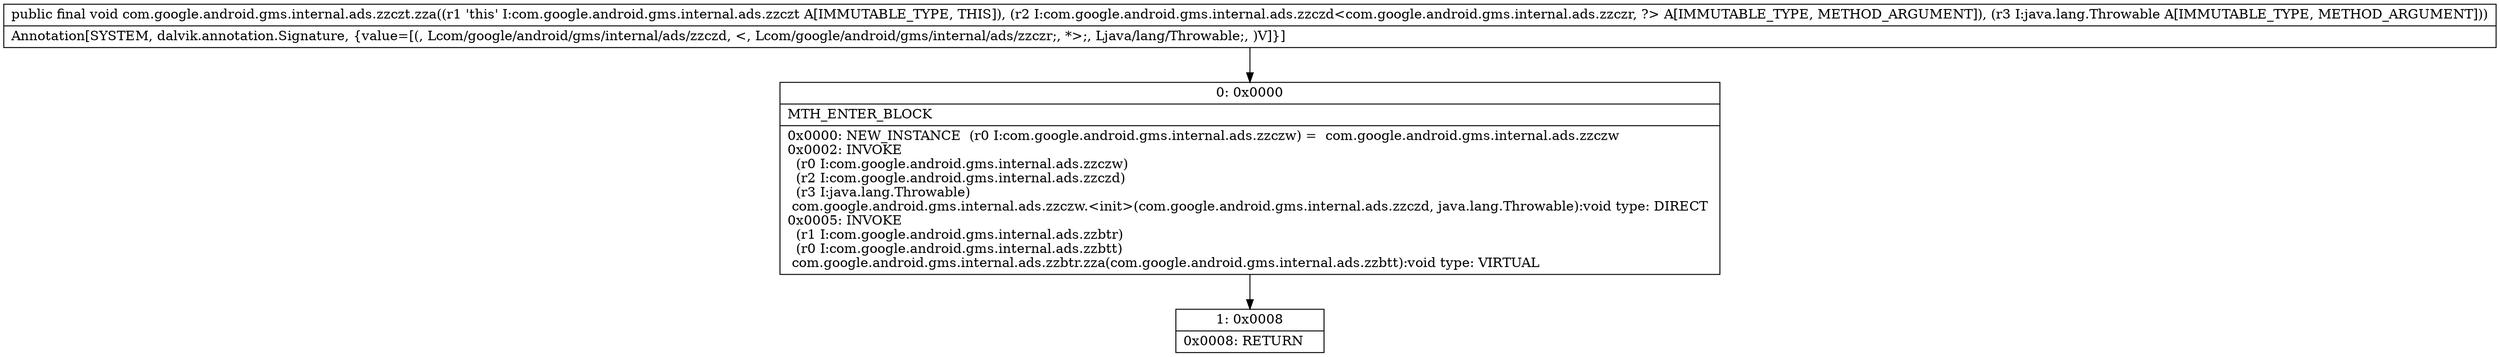 digraph "CFG forcom.google.android.gms.internal.ads.zzczt.zza(Lcom\/google\/android\/gms\/internal\/ads\/zzczd;Ljava\/lang\/Throwable;)V" {
Node_0 [shape=record,label="{0\:\ 0x0000|MTH_ENTER_BLOCK\l|0x0000: NEW_INSTANCE  (r0 I:com.google.android.gms.internal.ads.zzczw) =  com.google.android.gms.internal.ads.zzczw \l0x0002: INVOKE  \l  (r0 I:com.google.android.gms.internal.ads.zzczw)\l  (r2 I:com.google.android.gms.internal.ads.zzczd)\l  (r3 I:java.lang.Throwable)\l com.google.android.gms.internal.ads.zzczw.\<init\>(com.google.android.gms.internal.ads.zzczd, java.lang.Throwable):void type: DIRECT \l0x0005: INVOKE  \l  (r1 I:com.google.android.gms.internal.ads.zzbtr)\l  (r0 I:com.google.android.gms.internal.ads.zzbtt)\l com.google.android.gms.internal.ads.zzbtr.zza(com.google.android.gms.internal.ads.zzbtt):void type: VIRTUAL \l}"];
Node_1 [shape=record,label="{1\:\ 0x0008|0x0008: RETURN   \l}"];
MethodNode[shape=record,label="{public final void com.google.android.gms.internal.ads.zzczt.zza((r1 'this' I:com.google.android.gms.internal.ads.zzczt A[IMMUTABLE_TYPE, THIS]), (r2 I:com.google.android.gms.internal.ads.zzczd\<com.google.android.gms.internal.ads.zzczr, ?\> A[IMMUTABLE_TYPE, METHOD_ARGUMENT]), (r3 I:java.lang.Throwable A[IMMUTABLE_TYPE, METHOD_ARGUMENT]))  | Annotation[SYSTEM, dalvik.annotation.Signature, \{value=[(, Lcom\/google\/android\/gms\/internal\/ads\/zzczd, \<, Lcom\/google\/android\/gms\/internal\/ads\/zzczr;, *\>;, Ljava\/lang\/Throwable;, )V]\}]\l}"];
MethodNode -> Node_0;
Node_0 -> Node_1;
}


